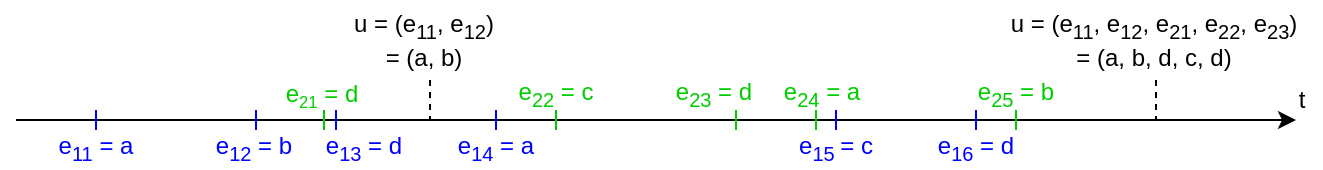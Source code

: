 <mxfile version="10.6.3" type="device"><diagram id="ZCUr5yz8-Jq2I9QhBiO_" name="Page-1"><mxGraphModel dx="840" dy="521" grid="1" gridSize="10" guides="1" tooltips="1" connect="1" arrows="1" fold="1" page="1" pageScale="1" pageWidth="850" pageHeight="1100" math="0" shadow="0"><root><mxCell id="0"/><mxCell id="1" parent="0"/><mxCell id="kV_aTk89qoKS3_rIKb_e-1" value="" style="endArrow=classic;html=1;" parent="1" edge="1"><mxGeometry width="50" height="50" relative="1" as="geometry"><mxPoint x="40" y="160" as="sourcePoint"/><mxPoint x="680" y="160" as="targetPoint"/></mxGeometry></mxCell><mxCell id="kV_aTk89qoKS3_rIKb_e-2" value="" style="endArrow=none;html=1;strokeColor=#0000FF;" parent="1" edge="1"><mxGeometry width="50" height="50" relative="1" as="geometry"><mxPoint x="80" y="165" as="sourcePoint"/><mxPoint x="80" y="155" as="targetPoint"/></mxGeometry></mxCell><mxCell id="kV_aTk89qoKS3_rIKb_e-3" value="" style="endArrow=none;html=1;strokeColor=#00CC00;" parent="1" edge="1"><mxGeometry width="50" height="50" relative="1" as="geometry"><mxPoint x="194" y="165" as="sourcePoint"/><mxPoint x="194" y="155" as="targetPoint"/></mxGeometry></mxCell><mxCell id="kV_aTk89qoKS3_rIKb_e-4" value="" style="endArrow=none;html=1;strokeColor=#0000FF;" parent="1" edge="1"><mxGeometry width="50" height="50" relative="1" as="geometry"><mxPoint x="200" y="165" as="sourcePoint"/><mxPoint x="200" y="155" as="targetPoint"/><Array as="points"/></mxGeometry></mxCell><mxCell id="kV_aTk89qoKS3_rIKb_e-5" value="" style="endArrow=none;html=1;strokeColor=#0000FF;" parent="1" edge="1"><mxGeometry width="50" height="50" relative="1" as="geometry"><mxPoint x="160" y="165" as="sourcePoint"/><mxPoint x="160" y="155" as="targetPoint"/><Array as="points"/></mxGeometry></mxCell><mxCell id="kV_aTk89qoKS3_rIKb_e-6" value="" style="endArrow=none;html=1;strokeColor=#0000FF;" parent="1" edge="1"><mxGeometry width="50" height="50" relative="1" as="geometry"><mxPoint x="280" y="165" as="sourcePoint"/><mxPoint x="280" y="155" as="targetPoint"/><Array as="points"/></mxGeometry></mxCell><mxCell id="kV_aTk89qoKS3_rIKb_e-7" value="" style="endArrow=none;html=1;strokeColor=#00CC00;" parent="1" edge="1"><mxGeometry width="50" height="50" relative="1" as="geometry"><mxPoint x="310" y="165" as="sourcePoint"/><mxPoint x="310" y="155" as="targetPoint"/><Array as="points"/></mxGeometry></mxCell><mxCell id="kV_aTk89qoKS3_rIKb_e-8" value="" style="endArrow=none;html=1;strokeColor=#00CC00;" parent="1" edge="1"><mxGeometry width="50" height="50" relative="1" as="geometry"><mxPoint x="400" y="165" as="sourcePoint"/><mxPoint x="400" y="155" as="targetPoint"/><Array as="points"/></mxGeometry></mxCell><mxCell id="kV_aTk89qoKS3_rIKb_e-9" value="" style="endArrow=none;html=1;strokeColor=#00CC00;" parent="1" edge="1"><mxGeometry width="50" height="50" relative="1" as="geometry"><mxPoint x="440" y="165" as="sourcePoint"/><mxPoint x="440" y="155" as="targetPoint"/><Array as="points"/></mxGeometry></mxCell><mxCell id="kV_aTk89qoKS3_rIKb_e-10" value="" style="endArrow=none;html=1;strokeColor=#0000FF;" parent="1" edge="1"><mxGeometry width="50" height="50" relative="1" as="geometry"><mxPoint x="450" y="165" as="sourcePoint"/><mxPoint x="450" y="155" as="targetPoint"/><Array as="points"/></mxGeometry></mxCell><mxCell id="kV_aTk89qoKS3_rIKb_e-11" value="" style="endArrow=none;html=1;strokeColor=#0000FF;" parent="1" edge="1"><mxGeometry width="50" height="50" relative="1" as="geometry"><mxPoint x="520" y="165" as="sourcePoint"/><mxPoint x="520" y="155" as="targetPoint"/><Array as="points"/></mxGeometry></mxCell><mxCell id="kV_aTk89qoKS3_rIKb_e-12" value="" style="endArrow=none;html=1;strokeColor=#00CC00;" parent="1" edge="1"><mxGeometry width="50" height="50" relative="1" as="geometry"><mxPoint x="540" y="165" as="sourcePoint"/><mxPoint x="540" y="155" as="targetPoint"/><Array as="points"/></mxGeometry></mxCell><mxCell id="kV_aTk89qoKS3_rIKb_e-14" value="e&lt;sub&gt;&lt;font style=&quot;font-size: 10px&quot;&gt;11&lt;/font&gt;&lt;/sub&gt; = a" style="text;html=1;strokeColor=none;fillColor=none;align=center;verticalAlign=middle;whiteSpace=wrap;rounded=0;fontSize=12;fontColor=#0000FF;" parent="1" vertex="1"><mxGeometry x="50" y="164" width="60" height="20" as="geometry"/></mxCell><mxCell id="kV_aTk89qoKS3_rIKb_e-15" value="e&lt;sub&gt;&lt;font style=&quot;font-size: 10px&quot;&gt;12&lt;/font&gt;&lt;/sub&gt;&amp;nbsp;= b&lt;br style=&quot;font-size: 12px&quot;&gt;" style="text;html=1;strokeColor=none;fillColor=none;align=center;verticalAlign=middle;whiteSpace=wrap;rounded=0;fontSize=12;fontColor=#0000FF;" parent="1" vertex="1"><mxGeometry x="129" y="164" width="60" height="20" as="geometry"/></mxCell><mxCell id="kV_aTk89qoKS3_rIKb_e-16" value="e&lt;sub&gt;&lt;font style=&quot;font-size: 10px&quot;&gt;13&lt;/font&gt;&lt;/sub&gt;&amp;nbsp;= d&lt;br style=&quot;font-size: 12px&quot;&gt;" style="text;html=1;strokeColor=none;fillColor=none;align=center;verticalAlign=middle;whiteSpace=wrap;rounded=0;fontSize=12;fontColor=#0000FF;" parent="1" vertex="1"><mxGeometry x="184" y="164" width="60" height="20" as="geometry"/></mxCell><mxCell id="kV_aTk89qoKS3_rIKb_e-17" value="e&lt;span style=&quot;font-size: 10px&quot;&gt;&lt;sub&gt;2&lt;/sub&gt;&lt;span&gt;&lt;sub&gt;1&lt;/sub&gt;&lt;/span&gt;&lt;/span&gt;&amp;nbsp;= d&lt;br style=&quot;font-size: 12px&quot;&gt;" style="text;html=1;strokeColor=none;fillColor=none;align=center;verticalAlign=middle;whiteSpace=wrap;rounded=0;fontSize=12;fontColor=#00CC00;" parent="1" vertex="1"><mxGeometry x="163" y="137" width="60" height="20" as="geometry"/></mxCell><mxCell id="kV_aTk89qoKS3_rIKb_e-18" value="e&lt;sub&gt;&lt;font style=&quot;font-size: 10px&quot;&gt;14&lt;/font&gt;&lt;/sub&gt;&amp;nbsp;= a&lt;br style=&quot;font-size: 12px&quot;&gt;" style="text;html=1;strokeColor=none;fillColor=none;align=center;verticalAlign=middle;whiteSpace=wrap;rounded=0;fontSize=12;fontColor=#0000FF;" parent="1" vertex="1"><mxGeometry x="250" y="164" width="60" height="20" as="geometry"/></mxCell><mxCell id="kV_aTk89qoKS3_rIKb_e-19" value="e&lt;sub&gt;&lt;font style=&quot;font-size: 10px&quot;&gt;22&lt;/font&gt;&lt;/sub&gt;&amp;nbsp;= c&lt;br style=&quot;font-size: 12px&quot;&gt;" style="text;html=1;strokeColor=none;fillColor=none;align=center;verticalAlign=middle;whiteSpace=wrap;rounded=0;fontSize=12;fontColor=#00CC00;" parent="1" vertex="1"><mxGeometry x="280" y="137" width="60" height="20" as="geometry"/></mxCell><mxCell id="kV_aTk89qoKS3_rIKb_e-20" value="e&lt;sub&gt;&lt;font style=&quot;font-size: 10px&quot;&gt;23&lt;/font&gt;&lt;/sub&gt;&amp;nbsp;= d&lt;br style=&quot;font-size: 12px&quot;&gt;" style="text;html=1;strokeColor=none;fillColor=none;align=center;verticalAlign=middle;whiteSpace=wrap;rounded=0;fontSize=12;fontColor=#00CC00;" parent="1" vertex="1"><mxGeometry x="359" y="137" width="60" height="20" as="geometry"/></mxCell><mxCell id="kV_aTk89qoKS3_rIKb_e-21" value="e&lt;font&gt;&lt;sub&gt;&lt;font style=&quot;font-size: 10px&quot;&gt;24&lt;/font&gt;&lt;/sub&gt;&lt;font style=&quot;font-size: 12px&quot;&gt;&amp;nbsp;&lt;/font&gt;&lt;/font&gt;= a&lt;br style=&quot;font-size: 12px&quot;&gt;" style="text;html=1;strokeColor=none;fillColor=none;align=center;verticalAlign=middle;whiteSpace=wrap;rounded=0;fontSize=12;fontColor=#00CC00;" parent="1" vertex="1"><mxGeometry x="413" y="137" width="60" height="20" as="geometry"/></mxCell><mxCell id="kV_aTk89qoKS3_rIKb_e-22" value="e&lt;sub&gt;&lt;font style=&quot;font-size: 10px&quot;&gt;25&lt;/font&gt;&lt;/sub&gt;&amp;nbsp;= b&lt;br style=&quot;font-size: 12px&quot;&gt;" style="text;html=1;strokeColor=none;fillColor=none;align=center;verticalAlign=middle;whiteSpace=wrap;rounded=0;fontSize=12;fontColor=#00CC00;" parent="1" vertex="1"><mxGeometry x="510" y="137" width="60" height="20" as="geometry"/></mxCell><mxCell id="kV_aTk89qoKS3_rIKb_e-23" value="e&lt;span style=&quot;font-size: 12px&quot;&gt;&lt;span style=&quot;font-size: 12px&quot;&gt;&lt;sub&gt;15&lt;/sub&gt;&lt;/span&gt;&lt;/span&gt;&lt;sub&gt;&amp;nbsp;&lt;/sub&gt;= c&lt;br style=&quot;font-size: 12px&quot;&gt;" style="text;html=1;strokeColor=none;fillColor=none;align=center;verticalAlign=middle;whiteSpace=wrap;rounded=0;fontSize=12;fontColor=#0000FF;" parent="1" vertex="1"><mxGeometry x="420" y="164" width="60" height="20" as="geometry"/></mxCell><mxCell id="kV_aTk89qoKS3_rIKb_e-24" value="e&lt;span style=&quot;font-size: 12px&quot;&gt;&lt;span style=&quot;font-size: 12px&quot;&gt;&lt;sub&gt;16&lt;/sub&gt;&lt;/span&gt;&lt;/span&gt;&amp;nbsp;= d&lt;br style=&quot;font-size: 12px&quot;&gt;" style="text;html=1;strokeColor=none;fillColor=none;align=center;verticalAlign=middle;whiteSpace=wrap;rounded=0;fontSize=12;fontColor=#0000FF;" parent="1" vertex="1"><mxGeometry x="490" y="164" width="60" height="20" as="geometry"/></mxCell><mxCell id="kV_aTk89qoKS3_rIKb_e-26" value="" style="endArrow=none;dashed=1;html=1;strokeColor=#000000;fontSize=9;fontColor=#00CC00;" parent="1" edge="1"><mxGeometry width="50" height="50" relative="1" as="geometry"><mxPoint x="247" y="140" as="sourcePoint"/><mxPoint x="247" y="160" as="targetPoint"/></mxGeometry></mxCell><mxCell id="kV_aTk89qoKS3_rIKb_e-27" value="&lt;font style=&quot;font-size: 12px&quot;&gt;u = (e&lt;sub&gt;11&lt;/sub&gt;, e&lt;sub&gt;12&lt;/sub&gt;) &lt;br&gt;= (a, b)&lt;/font&gt;" style="text;html=1;strokeColor=none;fillColor=none;align=center;verticalAlign=middle;whiteSpace=wrap;rounded=0;fontSize=9;fontColor=#000000;" parent="1" vertex="1"><mxGeometry x="184" y="100" width="120" height="39" as="geometry"/></mxCell><mxCell id="kV_aTk89qoKS3_rIKb_e-29" value="u = (e&lt;sub&gt;11&lt;/sub&gt;, e&lt;sub&gt;12&lt;/sub&gt;, e&lt;sub&gt;21&lt;/sub&gt;, e&lt;sub&gt;22&lt;/sub&gt;, e&lt;sub&gt;23&lt;/sub&gt;)&lt;br&gt;= (a, b, d, c, d)" style="text;html=1;strokeColor=none;fillColor=none;align=center;verticalAlign=middle;whiteSpace=wrap;rounded=0;fontSize=12;fontColor=#000000;" parent="1" vertex="1"><mxGeometry x="524.5" y="109.5" width="168" height="20" as="geometry"/></mxCell><mxCell id="kV_aTk89qoKS3_rIKb_e-30" value="" style="endArrow=none;dashed=1;html=1;strokeColor=#000000;fontSize=9;fontColor=#00CC00;" parent="1" edge="1"><mxGeometry width="50" height="50" relative="1" as="geometry"><mxPoint x="610" y="140" as="sourcePoint"/><mxPoint x="610" y="160" as="targetPoint"/></mxGeometry></mxCell><mxCell id="kV_aTk89qoKS3_rIKb_e-31" value="&lt;font style=&quot;font-size: 12px;&quot;&gt;t&lt;/font&gt;" style="text;html=1;strokeColor=none;fillColor=none;align=center;verticalAlign=middle;whiteSpace=wrap;rounded=0;fontSize=12;fontColor=#000000;direction=south;" parent="1" vertex="1"><mxGeometry x="672.5" y="137.5" width="20" height="25" as="geometry"/></mxCell></root></mxGraphModel></diagram></mxfile>